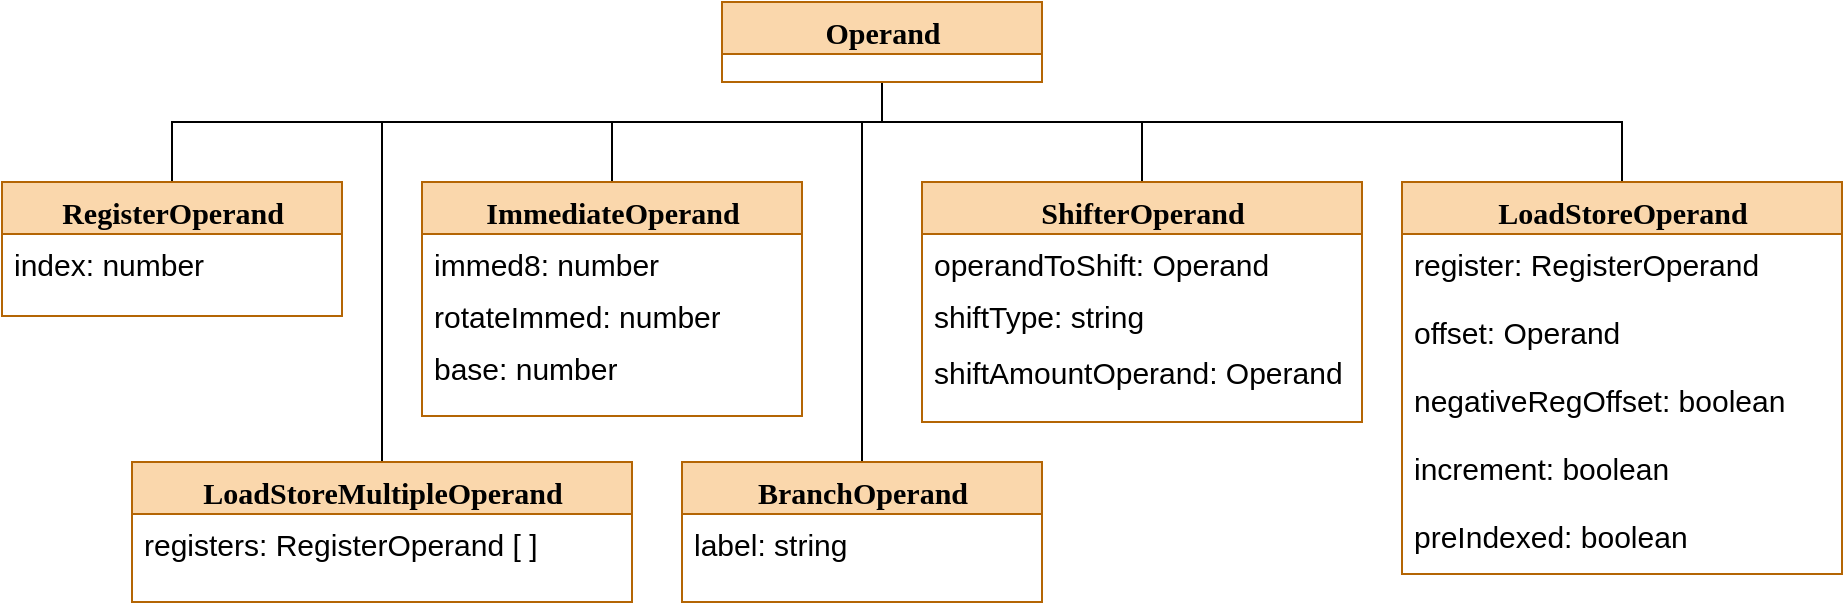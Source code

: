 <mxfile version="15.3.5" type="device"><diagram name="Page-1" id="9f46799a-70d6-7492-0946-bef42562c5a5"><mxGraphModel dx="1422" dy="752" grid="1" gridSize="10" guides="1" tooltips="1" connect="1" arrows="1" fold="1" page="1" pageScale="1" pageWidth="1100" pageHeight="850" background="none" math="0" shadow="0"><root><mxCell id="0"/><mxCell id="1" parent="0"/><mxCell id="iO1MUglFfyIDGqG5VZCl-5" style="edgeStyle=none;rounded=0;orthogonalLoop=1;jettySize=auto;html=1;exitX=0.5;exitY=1;exitDx=0;exitDy=0;entryX=0.5;entryY=0;entryDx=0;entryDy=0;endArrow=none;startSize=14;endSize=14;sourcePerimeterSpacing=8;targetPerimeterSpacing=8;endFill=0;" parent="1" source="78961159f06e98e8-17" target="nyLYK7EHAeeoyXZ7ThV--1" edge="1"><mxGeometry relative="1" as="geometry"><Array as="points"><mxPoint x="550" y="80"/><mxPoint x="195" y="80"/></Array></mxGeometry></mxCell><mxCell id="78961159f06e98e8-17" value="Operand" style="swimlane;html=1;fontStyle=1;align=center;verticalAlign=top;childLayout=stackLayout;horizontal=1;startSize=26;horizontalStack=0;resizeParent=1;resizeLast=0;collapsible=0;marginBottom=0;swimlaneFillColor=#ffffff;rounded=0;shadow=0;comic=0;labelBackgroundColor=none;strokeWidth=1;fillColor=#fad7ac;fontFamily=Verdana;fontSize=15;strokeColor=#b46504;" parent="1" vertex="1"><mxGeometry x="470" y="20" width="160" height="40" as="geometry"><mxRectangle x="90" y="83" width="60" height="26" as="alternateBounds"/></mxGeometry></mxCell><mxCell id="nyLYK7EHAeeoyXZ7ThV--1" value="RegisterOperand" style="swimlane;html=1;fontStyle=1;align=center;verticalAlign=top;childLayout=stackLayout;horizontal=1;startSize=26;horizontalStack=0;resizeParent=1;resizeLast=0;collapsible=0;marginBottom=0;swimlaneFillColor=#ffffff;rounded=0;shadow=0;comic=0;labelBackgroundColor=none;strokeWidth=1;fillColor=#fad7ac;fontFamily=Verdana;fontSize=15;strokeColor=#b46504;swimlaneLine=1;" parent="1" vertex="1"><mxGeometry x="110" y="110" width="170" height="67" as="geometry"><mxRectangle x="90" y="83" width="60" height="26" as="alternateBounds"/></mxGeometry></mxCell><mxCell id="nyLYK7EHAeeoyXZ7ThV--28" value="index: number" style="text;html=1;strokeColor=none;fillColor=none;align=left;verticalAlign=top;spacingLeft=4;spacingRight=4;whiteSpace=wrap;overflow=hidden;rotatable=0;points=[[0,0.5],[1,0.5]];portConstraint=eastwest;fontSize=15;" parent="nyLYK7EHAeeoyXZ7ThV--1" vertex="1"><mxGeometry y="26" width="170" height="24" as="geometry"/></mxCell><mxCell id="iO1MUglFfyIDGqG5VZCl-7" style="edgeStyle=none;rounded=0;orthogonalLoop=1;jettySize=auto;html=1;exitX=0.5;exitY=0;exitDx=0;exitDy=0;endArrow=none;endFill=0;startSize=14;endSize=14;sourcePerimeterSpacing=8;targetPerimeterSpacing=8;" parent="1" source="nyLYK7EHAeeoyXZ7ThV--5" edge="1"><mxGeometry relative="1" as="geometry"><mxPoint x="550" y="80" as="targetPoint"/><Array as="points"><mxPoint x="920" y="80"/></Array></mxGeometry></mxCell><mxCell id="nyLYK7EHAeeoyXZ7ThV--5" value="LoadStoreOperand" style="swimlane;html=1;fontStyle=1;align=center;verticalAlign=top;childLayout=stackLayout;horizontal=1;startSize=26;horizontalStack=0;resizeParent=1;resizeLast=0;collapsible=0;marginBottom=0;swimlaneFillColor=#ffffff;rounded=0;shadow=0;comic=0;labelBackgroundColor=none;strokeWidth=1;fillColor=#fad7ac;fontFamily=Verdana;fontSize=15;strokeColor=#b46504;" parent="1" vertex="1"><mxGeometry x="810" y="110" width="220" height="196" as="geometry"><mxRectangle x="90" y="83" width="60" height="26" as="alternateBounds"/></mxGeometry></mxCell><mxCell id="nyLYK7EHAeeoyXZ7ThV--6" value="&lt;div&gt;register: RegisterOperand&lt;/div&gt;&lt;div&gt;&lt;br&gt;&lt;/div&gt;" style="text;html=1;strokeColor=none;fillColor=none;align=left;verticalAlign=top;spacingLeft=4;spacingRight=4;whiteSpace=wrap;overflow=hidden;rotatable=0;points=[[0,0.5],[1,0.5]];portConstraint=eastwest;fontSize=15;" parent="nyLYK7EHAeeoyXZ7ThV--5" vertex="1"><mxGeometry y="26" width="220" height="34" as="geometry"/></mxCell><mxCell id="iO1MUglFfyIDGqG5VZCl-1" value="offset: Operand" style="text;html=1;strokeColor=none;fillColor=none;align=left;verticalAlign=top;spacingLeft=4;spacingRight=4;whiteSpace=wrap;overflow=hidden;rotatable=0;points=[[0,0.5],[1,0.5]];portConstraint=eastwest;fontSize=15;" parent="nyLYK7EHAeeoyXZ7ThV--5" vertex="1"><mxGeometry y="60" width="220" height="34" as="geometry"/></mxCell><mxCell id="iO1MUglFfyIDGqG5VZCl-2" value="&lt;div&gt;negativeRegOffset: boolean&lt;br&gt;&lt;/div&gt;&lt;div&gt;&lt;br&gt;&lt;/div&gt;" style="text;html=1;strokeColor=none;fillColor=none;align=left;verticalAlign=top;spacingLeft=4;spacingRight=4;whiteSpace=wrap;overflow=hidden;rotatable=0;points=[[0,0.5],[1,0.5]];portConstraint=eastwest;fontSize=15;" parent="nyLYK7EHAeeoyXZ7ThV--5" vertex="1"><mxGeometry y="94" width="220" height="34" as="geometry"/></mxCell><mxCell id="iO1MUglFfyIDGqG5VZCl-3" value="increment: boolean" style="text;html=1;strokeColor=none;fillColor=none;align=left;verticalAlign=top;spacingLeft=4;spacingRight=4;whiteSpace=wrap;overflow=hidden;rotatable=0;points=[[0,0.5],[1,0.5]];portConstraint=eastwest;fontSize=15;" parent="nyLYK7EHAeeoyXZ7ThV--5" vertex="1"><mxGeometry y="128" width="220" height="34" as="geometry"/></mxCell><mxCell id="iO1MUglFfyIDGqG5VZCl-4" value="preIndexed: boolean" style="text;html=1;strokeColor=none;fillColor=none;align=left;verticalAlign=top;spacingLeft=4;spacingRight=4;whiteSpace=wrap;overflow=hidden;rotatable=0;points=[[0,0.5],[1,0.5]];portConstraint=eastwest;fontSize=15;" parent="nyLYK7EHAeeoyXZ7ThV--5" vertex="1"><mxGeometry y="162" width="220" height="34" as="geometry"/></mxCell><mxCell id="iO1MUglFfyIDGqG5VZCl-6" style="edgeStyle=none;rounded=0;orthogonalLoop=1;jettySize=auto;html=1;exitX=0.5;exitY=0;exitDx=0;exitDy=0;endArrow=none;endFill=0;startSize=14;endSize=14;sourcePerimeterSpacing=8;targetPerimeterSpacing=8;" parent="1" source="nyLYK7EHAeeoyXZ7ThV--9" edge="1"><mxGeometry relative="1" as="geometry"><mxPoint x="415" y="80" as="targetPoint"/></mxGeometry></mxCell><mxCell id="nyLYK7EHAeeoyXZ7ThV--9" value="ImmediateOperand" style="swimlane;html=1;fontStyle=1;align=center;verticalAlign=top;childLayout=stackLayout;horizontal=1;startSize=26;horizontalStack=0;resizeParent=1;resizeLast=0;collapsible=0;marginBottom=0;swimlaneFillColor=#ffffff;rounded=0;shadow=0;comic=0;labelBackgroundColor=none;strokeWidth=1;fillColor=#fad7ac;fontFamily=Verdana;fontSize=15;strokeColor=#b46504;" parent="1" vertex="1"><mxGeometry x="320" y="110" width="190" height="117" as="geometry"><mxRectangle x="90" y="83" width="60" height="26" as="alternateBounds"/></mxGeometry></mxCell><mxCell id="nyLYK7EHAeeoyXZ7ThV--10" value="immed8: number" style="text;html=1;strokeColor=none;fillColor=none;align=left;verticalAlign=top;spacingLeft=4;spacingRight=4;whiteSpace=wrap;overflow=hidden;rotatable=0;points=[[0,0.5],[1,0.5]];portConstraint=eastwest;fontSize=15;" parent="nyLYK7EHAeeoyXZ7ThV--9" vertex="1"><mxGeometry y="26" width="190" height="26" as="geometry"/></mxCell><mxCell id="nyLYK7EHAeeoyXZ7ThV--11" value="rotateImmed: number" style="text;html=1;strokeColor=none;fillColor=none;align=left;verticalAlign=top;spacingLeft=4;spacingRight=4;whiteSpace=wrap;overflow=hidden;rotatable=0;points=[[0,0.5],[1,0.5]];portConstraint=eastwest;fontSize=15;" parent="nyLYK7EHAeeoyXZ7ThV--9" vertex="1"><mxGeometry y="52" width="190" height="26" as="geometry"/></mxCell><mxCell id="nyLYK7EHAeeoyXZ7ThV--12" value="base: number" style="text;html=1;strokeColor=none;fillColor=none;align=left;verticalAlign=top;spacingLeft=4;spacingRight=4;whiteSpace=wrap;overflow=hidden;rotatable=0;points=[[0,0.5],[1,0.5]];portConstraint=eastwest;fontSize=15;" parent="nyLYK7EHAeeoyXZ7ThV--9" vertex="1"><mxGeometry y="78" width="190" height="22" as="geometry"/></mxCell><mxCell id="iO1MUglFfyIDGqG5VZCl-12" style="edgeStyle=none;rounded=0;orthogonalLoop=1;jettySize=auto;html=1;exitX=0.5;exitY=0;exitDx=0;exitDy=0;endArrow=none;endFill=0;startSize=14;endSize=14;sourcePerimeterSpacing=8;targetPerimeterSpacing=8;" parent="1" source="nyLYK7EHAeeoyXZ7ThV--13" edge="1"><mxGeometry relative="1" as="geometry"><mxPoint x="300" y="80" as="targetPoint"/></mxGeometry></mxCell><mxCell id="nyLYK7EHAeeoyXZ7ThV--13" value="LoadStoreMultipleOperand" style="swimlane;html=1;fontStyle=1;align=center;verticalAlign=top;childLayout=stackLayout;horizontal=1;startSize=26;horizontalStack=0;resizeParent=1;resizeLast=0;collapsible=0;marginBottom=0;swimlaneFillColor=#ffffff;rounded=0;shadow=0;comic=0;labelBackgroundColor=none;strokeWidth=1;fillColor=#fad7ac;fontFamily=Verdana;fontSize=15;strokeColor=#b46504;" parent="1" vertex="1"><mxGeometry x="175" y="250" width="250" height="70" as="geometry"><mxRectangle x="90" y="83" width="60" height="26" as="alternateBounds"/></mxGeometry></mxCell><mxCell id="nyLYK7EHAeeoyXZ7ThV--14" value="registers: RegisterOperand [ ]" style="text;html=1;strokeColor=none;fillColor=none;align=left;verticalAlign=top;spacingLeft=4;spacingRight=4;whiteSpace=wrap;overflow=hidden;rotatable=0;points=[[0,0.5],[1,0.5]];portConstraint=eastwest;fontSize=15;" parent="nyLYK7EHAeeoyXZ7ThV--13" vertex="1"><mxGeometry y="26" width="250" height="44" as="geometry"/></mxCell><mxCell id="iO1MUglFfyIDGqG5VZCl-13" style="edgeStyle=none;rounded=0;orthogonalLoop=1;jettySize=auto;html=1;exitX=0.5;exitY=0;exitDx=0;exitDy=0;endArrow=none;endFill=0;startSize=14;endSize=14;sourcePerimeterSpacing=8;targetPerimeterSpacing=8;" parent="1" source="nyLYK7EHAeeoyXZ7ThV--17" edge="1"><mxGeometry relative="1" as="geometry"><mxPoint x="540" y="80" as="targetPoint"/></mxGeometry></mxCell><mxCell id="nyLYK7EHAeeoyXZ7ThV--17" value="BranchOperand" style="swimlane;html=1;fontStyle=1;align=center;verticalAlign=top;childLayout=stackLayout;horizontal=1;startSize=26;horizontalStack=0;resizeParent=1;resizeLast=0;collapsible=0;marginBottom=0;swimlaneFillColor=#ffffff;rounded=0;shadow=0;comic=0;labelBackgroundColor=none;strokeWidth=1;fillColor=#fad7ac;fontFamily=Verdana;fontSize=15;strokeColor=#b46504;" parent="1" vertex="1"><mxGeometry x="450" y="250" width="180" height="70" as="geometry"><mxRectangle x="90" y="83" width="60" height="26" as="alternateBounds"/></mxGeometry></mxCell><mxCell id="nyLYK7EHAeeoyXZ7ThV--23" value="label: string" style="text;html=1;strokeColor=none;fillColor=none;align=left;verticalAlign=top;spacingLeft=4;spacingRight=4;whiteSpace=wrap;overflow=hidden;rotatable=0;points=[[0,0.5],[1,0.5]];portConstraint=eastwest;fontSize=15;" parent="nyLYK7EHAeeoyXZ7ThV--17" vertex="1"><mxGeometry y="26" width="180" height="26" as="geometry"/></mxCell><mxCell id="iO1MUglFfyIDGqG5VZCl-18" style="edgeStyle=none;rounded=0;orthogonalLoop=1;jettySize=auto;html=1;exitX=0.5;exitY=0;exitDx=0;exitDy=0;endArrow=none;endFill=0;startSize=14;endSize=14;sourcePerimeterSpacing=8;targetPerimeterSpacing=8;" parent="1" source="nyLYK7EHAeeoyXZ7ThV--21" edge="1"><mxGeometry relative="1" as="geometry"><mxPoint x="680" y="80" as="targetPoint"/></mxGeometry></mxCell><mxCell id="nyLYK7EHAeeoyXZ7ThV--21" value="ShifterOperand" style="swimlane;html=1;fontStyle=1;align=center;verticalAlign=top;childLayout=stackLayout;horizontal=1;startSize=26;horizontalStack=0;resizeParent=1;resizeLast=0;collapsible=0;marginBottom=0;swimlaneFillColor=#ffffff;rounded=0;shadow=0;comic=0;labelBackgroundColor=none;strokeWidth=1;fillColor=#fad7ac;fontFamily=Verdana;fontSize=15;strokeColor=#b46504;" parent="1" vertex="1"><mxGeometry x="570" y="110" width="220" height="120" as="geometry"><mxRectangle x="90" y="83" width="60" height="26" as="alternateBounds"/></mxGeometry></mxCell><mxCell id="nyLYK7EHAeeoyXZ7ThV--22" value="operandToShift: Operand" style="text;html=1;strokeColor=none;fillColor=none;align=left;verticalAlign=top;spacingLeft=4;spacingRight=4;whiteSpace=wrap;overflow=hidden;rotatable=0;points=[[0,0.5],[1,0.5]];portConstraint=eastwest;fontSize=15;" parent="nyLYK7EHAeeoyXZ7ThV--21" vertex="1"><mxGeometry y="26" width="220" height="26" as="geometry"/></mxCell><mxCell id="nyLYK7EHAeeoyXZ7ThV--24" value="shiftType: string" style="text;html=1;strokeColor=none;fillColor=none;align=left;verticalAlign=top;spacingLeft=4;spacingRight=4;whiteSpace=wrap;overflow=hidden;rotatable=0;points=[[0,0.5],[1,0.5]];portConstraint=eastwest;fontSize=15;" parent="nyLYK7EHAeeoyXZ7ThV--21" vertex="1"><mxGeometry y="52" width="220" height="28" as="geometry"/></mxCell><mxCell id="FZCknvx68lNnw_aqo1Eo-1" value="shiftAmountOperand: Operand" style="text;html=1;strokeColor=none;fillColor=none;align=left;verticalAlign=top;spacingLeft=4;spacingRight=4;whiteSpace=wrap;overflow=hidden;rotatable=0;points=[[0,0.5],[1,0.5]];portConstraint=eastwest;fontSize=15;" vertex="1" parent="nyLYK7EHAeeoyXZ7ThV--21"><mxGeometry y="80" width="220" height="22" as="geometry"/></mxCell></root></mxGraphModel></diagram></mxfile>